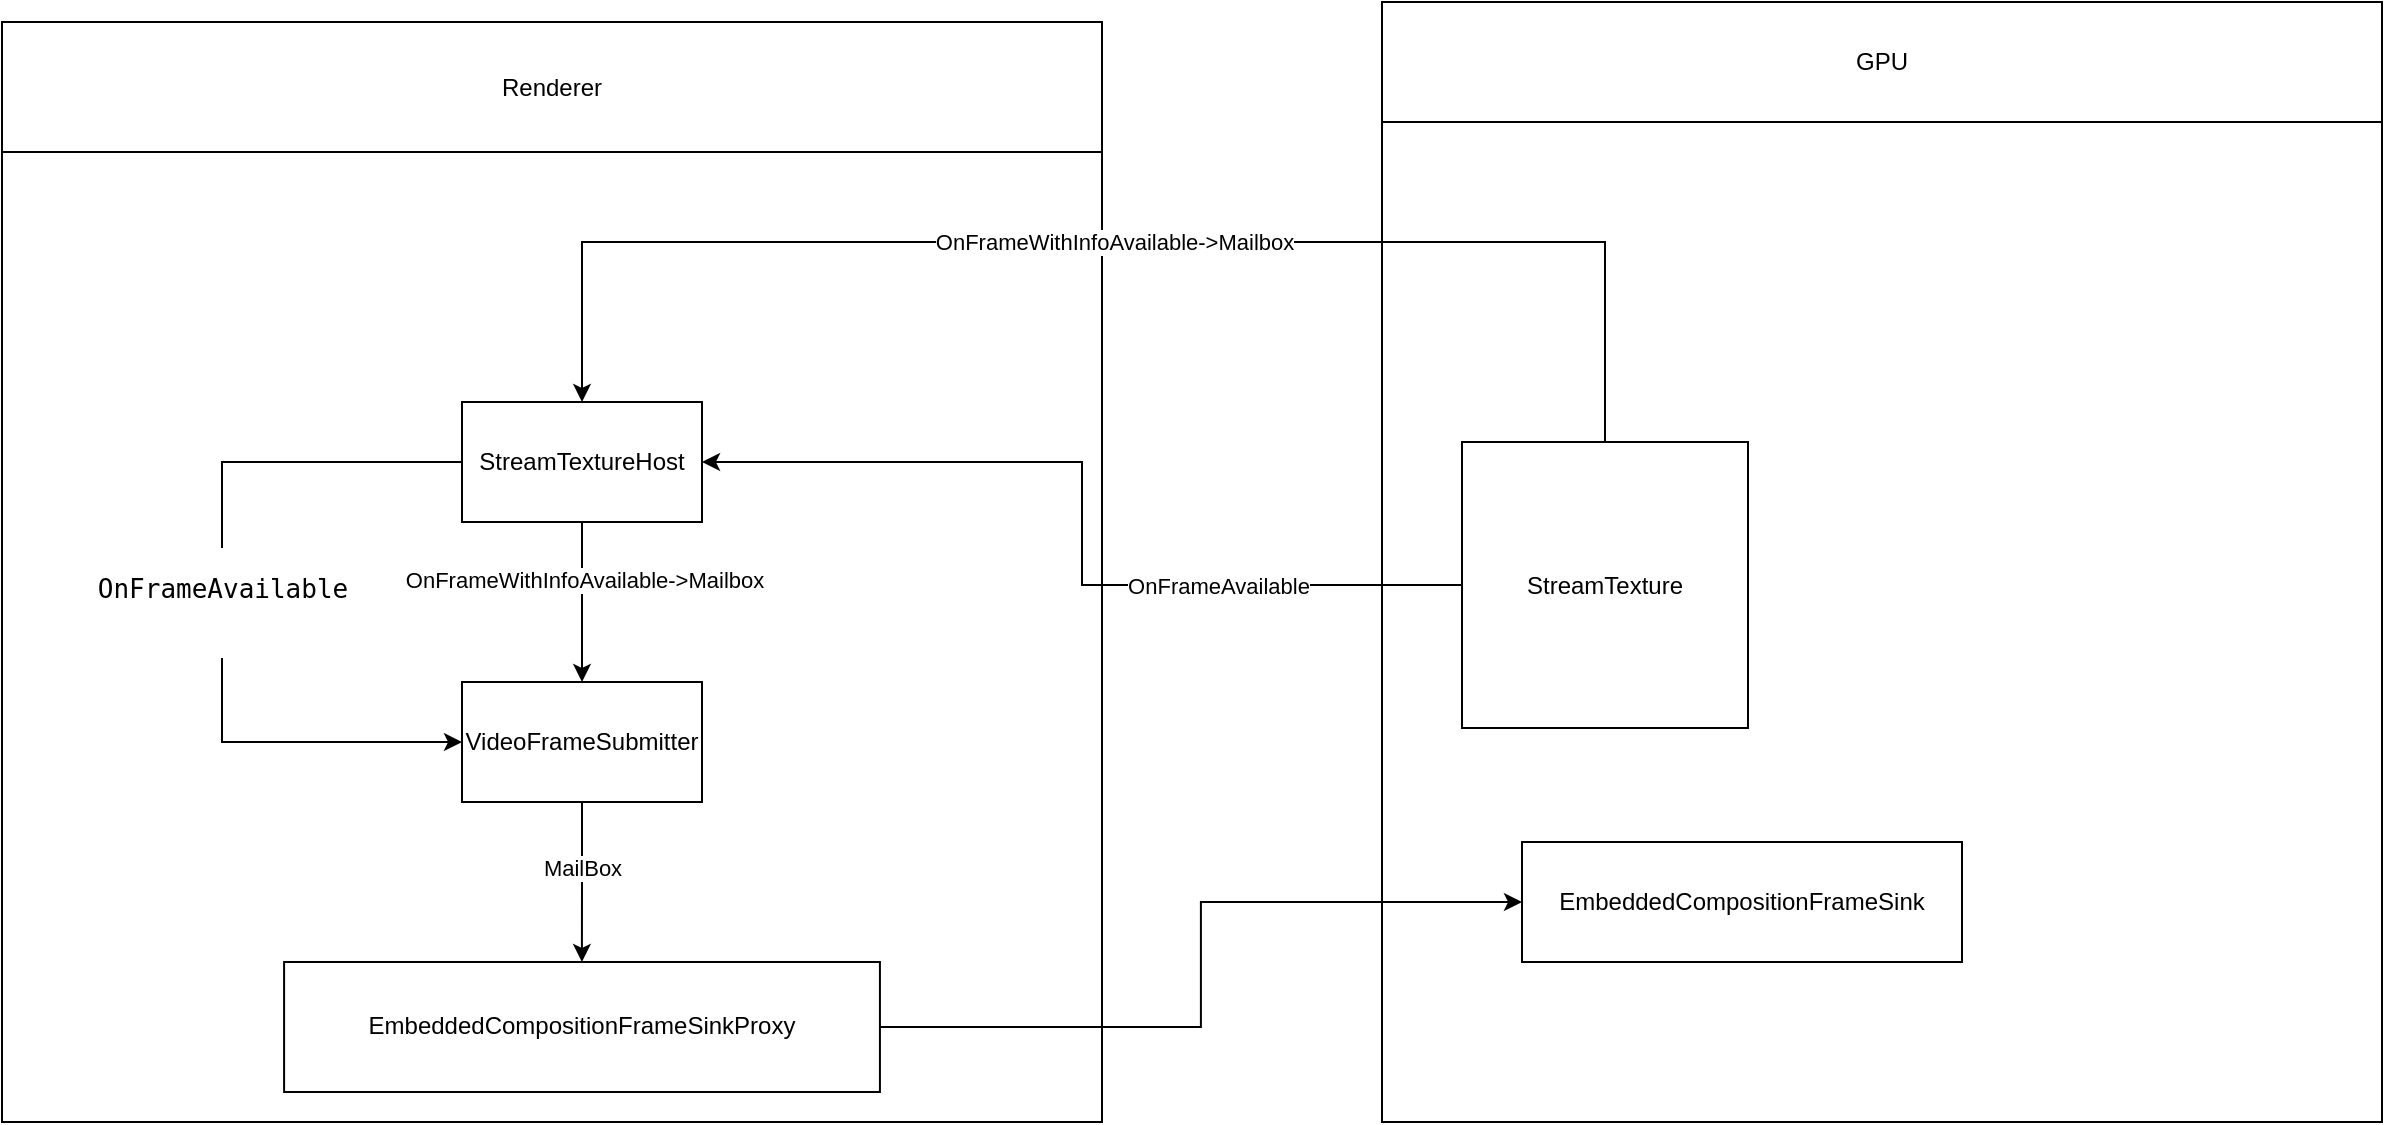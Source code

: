 <mxfile version="24.7.12">
  <diagram name="第 1 页" id="LiPbOftGQbgrzLmKm-nx">
    <mxGraphModel dx="2066" dy="1109" grid="1" gridSize="10" guides="1" tooltips="1" connect="1" arrows="1" fold="1" page="1" pageScale="1" pageWidth="827" pageHeight="1169" math="0" shadow="0">
      <root>
        <mxCell id="0" />
        <mxCell id="1" parent="0" />
        <mxCell id="ApiQ-BtPgv3KfkFpJTZq-10" value="" style="group" vertex="1" connectable="0" parent="1">
          <mxGeometry x="120" y="350" width="550" height="550" as="geometry" />
        </mxCell>
        <mxCell id="ApiQ-BtPgv3KfkFpJTZq-8" value="" style="whiteSpace=wrap;html=1;aspect=fixed;align=left;" vertex="1" parent="ApiQ-BtPgv3KfkFpJTZq-10">
          <mxGeometry width="550" height="550" as="geometry" />
        </mxCell>
        <mxCell id="ApiQ-BtPgv3KfkFpJTZq-9" value="Renderer" style="rounded=0;whiteSpace=wrap;html=1;" vertex="1" parent="ApiQ-BtPgv3KfkFpJTZq-10">
          <mxGeometry width="550" height="65" as="geometry" />
        </mxCell>
        <mxCell id="ApiQ-BtPgv3KfkFpJTZq-16" value="EmbeddedCompositionFrameSinkProxy" style="whiteSpace=wrap;html=1;rounded=0;" vertex="1" parent="ApiQ-BtPgv3KfkFpJTZq-10">
          <mxGeometry x="141.043" y="469.997" width="297.917" height="65" as="geometry" />
        </mxCell>
        <mxCell id="ApiQ-BtPgv3KfkFpJTZq-3" value="" style="edgeStyle=orthogonalEdgeStyle;rounded=0;orthogonalLoop=1;jettySize=auto;html=1;" edge="1" parent="1" source="ApiQ-BtPgv3KfkFpJTZq-1" target="ApiQ-BtPgv3KfkFpJTZq-2">
          <mxGeometry relative="1" as="geometry" />
        </mxCell>
        <mxCell id="ApiQ-BtPgv3KfkFpJTZq-4" value="OnFrameWithInfoAvailable-&amp;gt;Mailbox" style="edgeLabel;html=1;align=center;verticalAlign=middle;resizable=0;points=[];" vertex="1" connectable="0" parent="ApiQ-BtPgv3KfkFpJTZq-3">
          <mxGeometry x="-0.275" y="1" relative="1" as="geometry">
            <mxPoint as="offset" />
          </mxGeometry>
        </mxCell>
        <UserObject label="&#xa;&lt;a style=&quot;margin: 0px; padding: 0px; box-sizing: border-box; border-color: var(--border); color: inherit; text-decoration: none; font-family: monospace; font-size: medium; font-style: normal; font-variant-ligatures: normal; font-variant-caps: normal; font-weight: 400; letter-spacing: normal; orphans: 2; text-align: start; text-indent: 0px; text-transform: none; widows: 2; word-spacing: 0px; -webkit-text-stroke-width: 0px; white-space: pre; background-color: rgb(255, 255, 255);&quot; data-key=&quot;89&quot; href=&quot;https://source.chromium.org/chromium/chromium/src/+/main:content/renderer/media/android/stream_texture_factory.cc;drc=a150b50c0ff706af12c449c7fccd3cf2745e2061;bpv=1;bpt=1;l=84?gsn=OnFrameAvailable&amp;amp;gs=KYTHE%3A%2F%2Fkythe%3A%2F%2Fchromium.googlesource.com%2Fcodesearch%2Fchromium%2Fsrc%2F%2Fmain%3Flang%3Dc%252B%252B%3Fpath%3Dcontent%2Frenderer%2Fmedia%2Fandroid%2Fstream_texture_factory.cc%23bQwde8pxGFe8QK5NosUgznehglTQKpOsqDOtcCwnv28&quot; class=&quot;xrefs-decoration&quot;&gt;OnFrameAvailable&lt;/a&gt;&#xa;&#xa;" link="&#xa;&lt;a style=&quot;margin: 0px; padding: 0px; box-sizing: border-box; border-color: var(--border); color: inherit; text-decoration: none; font-family: monospace; font-size: medium; font-style: normal; font-variant-ligatures: normal; font-variant-caps: normal; font-weight: 400; letter-spacing: normal; orphans: 2; text-align: start; text-indent: 0px; text-transform: none; widows: 2; word-spacing: 0px; -webkit-text-stroke-width: 0px; white-space: pre; background-color: rgb(255, 255, 255);&quot; data-key=&quot;89&quot; href=&quot;https://source.chromium.org/chromium/chromium/src/+/main:content/renderer/media/android/stream_texture_factory.cc;drc=a150b50c0ff706af12c449c7fccd3cf2745e2061;bpv=1;bpt=1;l=84?gsn=OnFrameAvailable&amp;amp;gs=KYTHE%3A%2F%2Fkythe%3A%2F%2Fchromium.googlesource.com%2Fcodesearch%2Fchromium%2Fsrc%2F%2Fmain%3Flang%3Dc%252B%252B%3Fpath%3Dcontent%2Frenderer%2Fmedia%2Fandroid%2Fstream_texture_factory.cc%23bQwde8pxGFe8QK5NosUgznehglTQKpOsqDOtcCwnv28&quot; class=&quot;xrefs-decoration&quot;&gt;OnFrameAvailable&lt;/a&gt;&#xa;&#xa;" id="ApiQ-BtPgv3KfkFpJTZq-5">
          <mxCell style="edgeStyle=elbowEdgeStyle;rounded=0;orthogonalLoop=1;jettySize=auto;html=1;entryX=0;entryY=0.5;entryDx=0;entryDy=0;elbow=vertical;" edge="1" parent="1" source="ApiQ-BtPgv3KfkFpJTZq-1" target="ApiQ-BtPgv3KfkFpJTZq-2">
            <mxGeometry relative="1" as="geometry">
              <mxPoint x="260" y="690" as="targetPoint" />
              <Array as="points">
                <mxPoint x="230" y="640" />
              </Array>
              <mxPoint as="offset" />
            </mxGeometry>
          </mxCell>
        </UserObject>
        <mxCell id="ApiQ-BtPgv3KfkFpJTZq-1" value="StreamTextureHost" style="rounded=0;whiteSpace=wrap;html=1;" vertex="1" parent="1">
          <mxGeometry x="350" y="540" width="120" height="60" as="geometry" />
        </mxCell>
        <mxCell id="ApiQ-BtPgv3KfkFpJTZq-17" value="" style="edgeStyle=orthogonalEdgeStyle;rounded=0;orthogonalLoop=1;jettySize=auto;html=1;" edge="1" parent="1" source="ApiQ-BtPgv3KfkFpJTZq-2" target="ApiQ-BtPgv3KfkFpJTZq-16">
          <mxGeometry relative="1" as="geometry" />
        </mxCell>
        <mxCell id="ApiQ-BtPgv3KfkFpJTZq-20" value="MailBox" style="edgeLabel;html=1;align=center;verticalAlign=middle;resizable=0;points=[];" vertex="1" connectable="0" parent="ApiQ-BtPgv3KfkFpJTZq-17">
          <mxGeometry x="-0.192" relative="1" as="geometry">
            <mxPoint as="offset" />
          </mxGeometry>
        </mxCell>
        <mxCell id="ApiQ-BtPgv3KfkFpJTZq-2" value="VideoFrameSubmitter" style="whiteSpace=wrap;html=1;rounded=0;" vertex="1" parent="1">
          <mxGeometry x="350" y="680" width="120" height="60" as="geometry" />
        </mxCell>
        <mxCell id="ApiQ-BtPgv3KfkFpJTZq-21" value="" style="rounded=0;whiteSpace=wrap;html=1;" vertex="1" parent="1">
          <mxGeometry x="810" y="340" width="500" height="560" as="geometry" />
        </mxCell>
        <mxCell id="ApiQ-BtPgv3KfkFpJTZq-22" value="GPU" style="rounded=0;whiteSpace=wrap;html=1;" vertex="1" parent="1">
          <mxGeometry x="810" y="340" width="500" height="60" as="geometry" />
        </mxCell>
        <mxCell id="ApiQ-BtPgv3KfkFpJTZq-11" value="StreamTexture" style="whiteSpace=wrap;html=1;aspect=fixed;" vertex="1" parent="1">
          <mxGeometry x="850" y="560" width="143" height="143" as="geometry" />
        </mxCell>
        <mxCell id="ApiQ-BtPgv3KfkFpJTZq-18" value="EmbeddedCompositionFrameSink" style="whiteSpace=wrap;html=1;rounded=0;" vertex="1" parent="1">
          <mxGeometry x="880" y="760" width="220" height="60" as="geometry" />
        </mxCell>
        <UserObject label="OnFrameWithInfoAvailable-&amp;gt;Mailbox" link="&#xa;&lt;a style=&quot;forced-color-adjust: none; font-style: normal; font-variant-ligatures: normal; font-variant-caps: normal; font-weight: 400; letter-spacing: normal; orphans: 2; text-indent: 0px; text-transform: none; widows: 2; word-spacing: 0px; -webkit-text-stroke-width: 0px; white-space: pre; margin: 0px; padding: 0px; box-sizing: border-box; border-color: var(--border); text-decoration-line: none; font-family: monospace; font-size: medium; text-align: start;&quot; data-key=&quot;98&quot; href=&quot;https://source.chromium.org/chromium/chromium/src/+/main:content/renderer/media/android/stream_texture_factory.cc;drc=a150b50c0ff706af12c449c7fccd3cf2745e2061;bpv=1;bpt=1;l=90?gsn=OnFrameWithInfoAvailable&amp;amp;gs=KYTHE%3A%2F%2Fkythe%3A%2F%2Fchromium.googlesource.com%2Fcodesearch%2Fchromium%2Fsrc%2F%2Fmain%3Flang%3Dc%252B%252B%3Fpath%3Dcontent%2Frenderer%2Fmedia%2Fandroid%2Fstream_texture_factory.cc%23hpruNQi7dIm3cVIG2UPgs3AazQhBx6SGE2KFzJ-yTng&quot; class=&quot;xrefs-decoration&quot;&gt;OnFrameWithInfoAvailable&lt;/a&gt;&#xa;&#xa;" id="ApiQ-BtPgv3KfkFpJTZq-13">
          <mxCell style="edgeStyle=elbowEdgeStyle;rounded=0;orthogonalLoop=1;jettySize=auto;html=1;elbow=vertical;" edge="1" parent="1" source="ApiQ-BtPgv3KfkFpJTZq-11" target="ApiQ-BtPgv3KfkFpJTZq-1">
            <mxGeometry relative="1" as="geometry">
              <mxPoint x="860" y="450" as="targetPoint" />
              <Array as="points">
                <mxPoint x="640" y="460" />
              </Array>
            </mxGeometry>
          </mxCell>
        </UserObject>
        <mxCell id="ApiQ-BtPgv3KfkFpJTZq-19" value="" style="edgeStyle=orthogonalEdgeStyle;rounded=0;orthogonalLoop=1;jettySize=auto;html=1;" edge="1" parent="1" source="ApiQ-BtPgv3KfkFpJTZq-16" target="ApiQ-BtPgv3KfkFpJTZq-18">
          <mxGeometry relative="1" as="geometry" />
        </mxCell>
        <mxCell id="ApiQ-BtPgv3KfkFpJTZq-12" style="edgeStyle=orthogonalEdgeStyle;rounded=0;orthogonalLoop=1;jettySize=auto;html=1;" edge="1" parent="1" source="ApiQ-BtPgv3KfkFpJTZq-11" target="ApiQ-BtPgv3KfkFpJTZq-1">
          <mxGeometry relative="1" as="geometry" />
        </mxCell>
        <mxCell id="ApiQ-BtPgv3KfkFpJTZq-15" value="OnFrameAvailable" style="edgeLabel;html=1;align=center;verticalAlign=middle;resizable=0;points=[];" vertex="1" connectable="0" parent="ApiQ-BtPgv3KfkFpJTZq-12">
          <mxGeometry x="-0.444" y="1" relative="1" as="geometry">
            <mxPoint y="-1" as="offset" />
          </mxGeometry>
        </mxCell>
      </root>
    </mxGraphModel>
  </diagram>
</mxfile>
